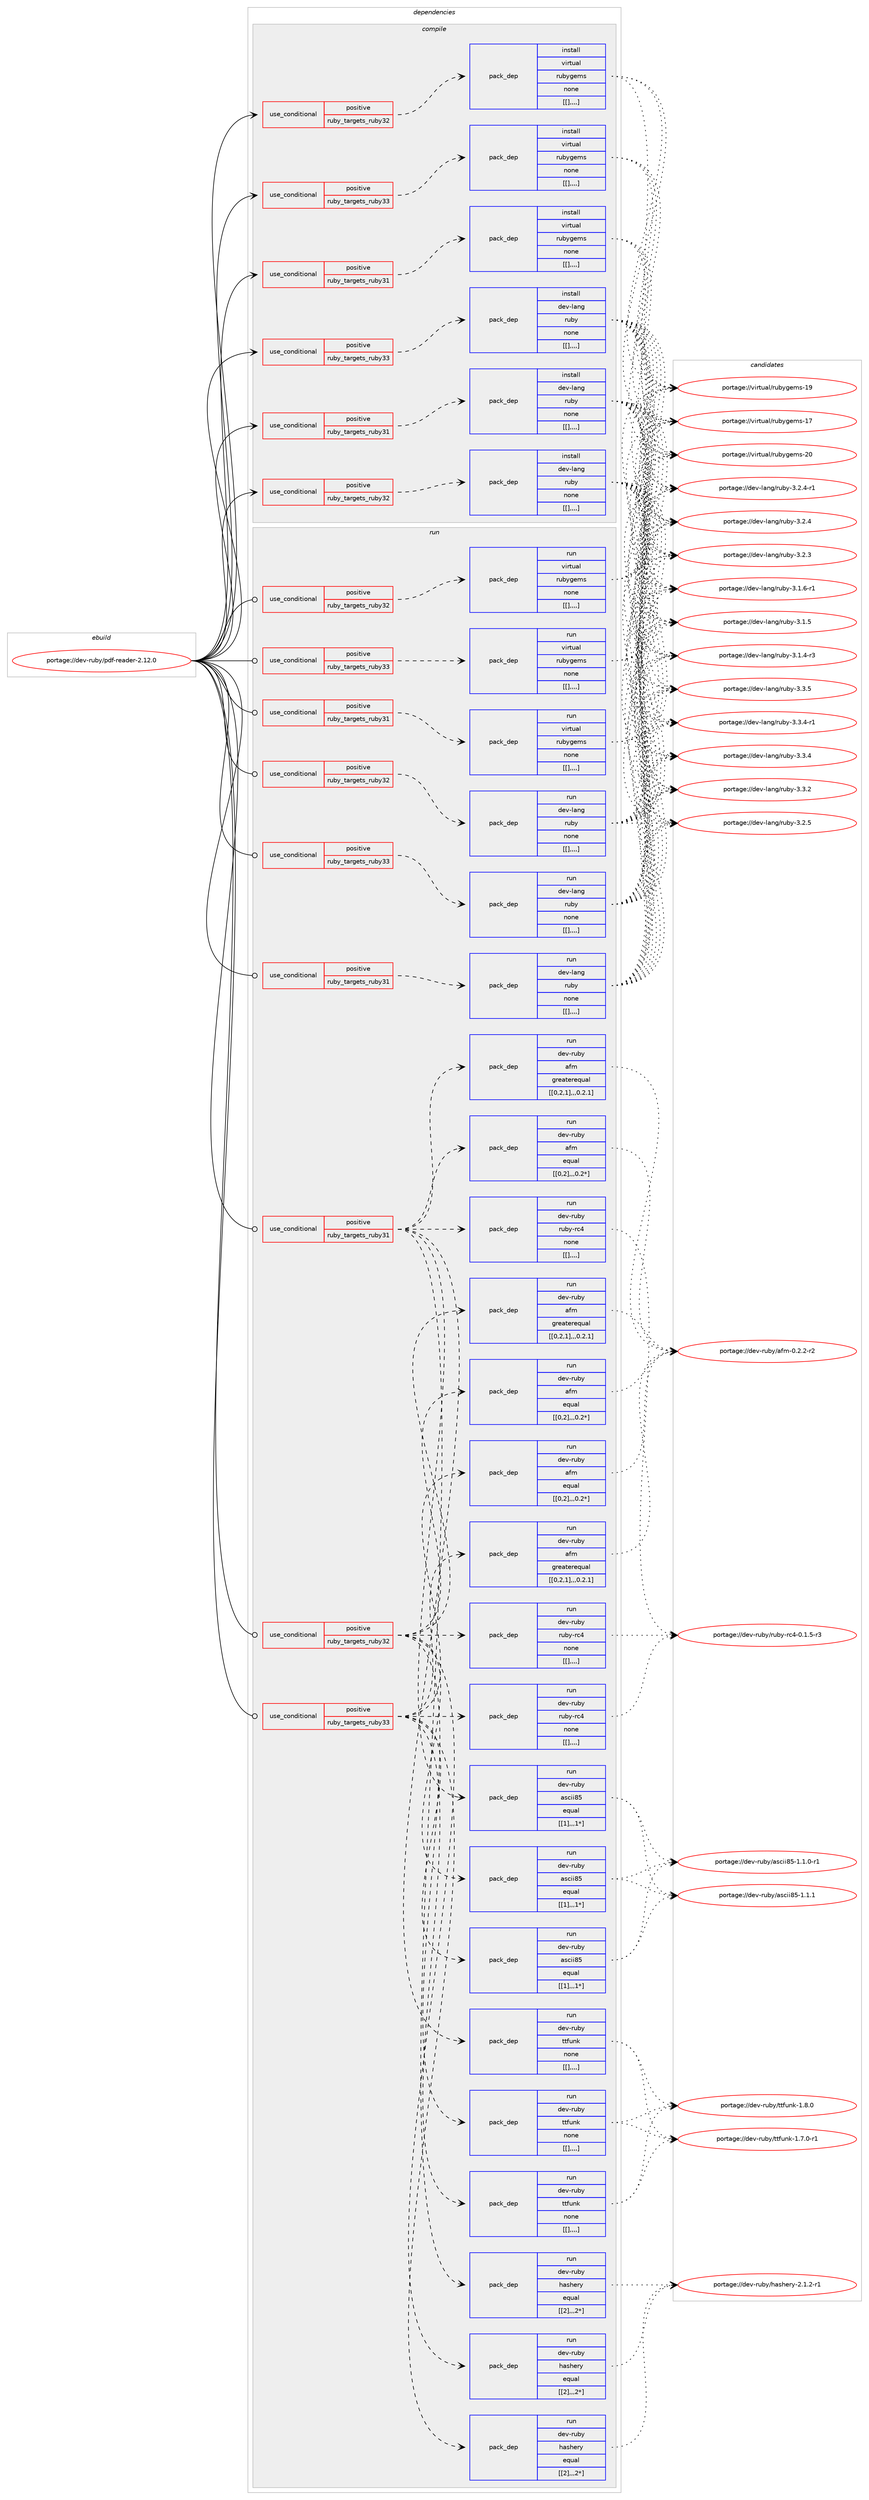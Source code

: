 digraph prolog {

# *************
# Graph options
# *************

newrank=true;
concentrate=true;
compound=true;
graph [rankdir=LR,fontname=Helvetica,fontsize=10,ranksep=1.5];#, ranksep=2.5, nodesep=0.2];
edge  [arrowhead=vee];
node  [fontname=Helvetica,fontsize=10];

# **********
# The ebuild
# **********

subgraph cluster_leftcol {
color=gray;
label=<<i>ebuild</i>>;
id [label="portage://dev-ruby/pdf-reader-2.12.0", color=red, width=4, href="../dev-ruby/pdf-reader-2.12.0.svg"];
}

# ****************
# The dependencies
# ****************

subgraph cluster_midcol {
color=gray;
label=<<i>dependencies</i>>;
subgraph cluster_compile {
fillcolor="#eeeeee";
style=filled;
label=<<i>compile</i>>;
subgraph cond53968 {
dependency197179 [label=<<TABLE BORDER="0" CELLBORDER="1" CELLSPACING="0" CELLPADDING="4"><TR><TD ROWSPAN="3" CELLPADDING="10">use_conditional</TD></TR><TR><TD>positive</TD></TR><TR><TD>ruby_targets_ruby31</TD></TR></TABLE>>, shape=none, color=red];
subgraph pack141866 {
dependency197180 [label=<<TABLE BORDER="0" CELLBORDER="1" CELLSPACING="0" CELLPADDING="4" WIDTH="220"><TR><TD ROWSPAN="6" CELLPADDING="30">pack_dep</TD></TR><TR><TD WIDTH="110">install</TD></TR><TR><TD>dev-lang</TD></TR><TR><TD>ruby</TD></TR><TR><TD>none</TD></TR><TR><TD>[[],,,,]</TD></TR></TABLE>>, shape=none, color=blue];
}
dependency197179:e -> dependency197180:w [weight=20,style="dashed",arrowhead="vee"];
}
id:e -> dependency197179:w [weight=20,style="solid",arrowhead="vee"];
subgraph cond53969 {
dependency197181 [label=<<TABLE BORDER="0" CELLBORDER="1" CELLSPACING="0" CELLPADDING="4"><TR><TD ROWSPAN="3" CELLPADDING="10">use_conditional</TD></TR><TR><TD>positive</TD></TR><TR><TD>ruby_targets_ruby31</TD></TR></TABLE>>, shape=none, color=red];
subgraph pack141867 {
dependency197182 [label=<<TABLE BORDER="0" CELLBORDER="1" CELLSPACING="0" CELLPADDING="4" WIDTH="220"><TR><TD ROWSPAN="6" CELLPADDING="30">pack_dep</TD></TR><TR><TD WIDTH="110">install</TD></TR><TR><TD>virtual</TD></TR><TR><TD>rubygems</TD></TR><TR><TD>none</TD></TR><TR><TD>[[],,,,]</TD></TR></TABLE>>, shape=none, color=blue];
}
dependency197181:e -> dependency197182:w [weight=20,style="dashed",arrowhead="vee"];
}
id:e -> dependency197181:w [weight=20,style="solid",arrowhead="vee"];
subgraph cond53970 {
dependency197183 [label=<<TABLE BORDER="0" CELLBORDER="1" CELLSPACING="0" CELLPADDING="4"><TR><TD ROWSPAN="3" CELLPADDING="10">use_conditional</TD></TR><TR><TD>positive</TD></TR><TR><TD>ruby_targets_ruby32</TD></TR></TABLE>>, shape=none, color=red];
subgraph pack141868 {
dependency197184 [label=<<TABLE BORDER="0" CELLBORDER="1" CELLSPACING="0" CELLPADDING="4" WIDTH="220"><TR><TD ROWSPAN="6" CELLPADDING="30">pack_dep</TD></TR><TR><TD WIDTH="110">install</TD></TR><TR><TD>dev-lang</TD></TR><TR><TD>ruby</TD></TR><TR><TD>none</TD></TR><TR><TD>[[],,,,]</TD></TR></TABLE>>, shape=none, color=blue];
}
dependency197183:e -> dependency197184:w [weight=20,style="dashed",arrowhead="vee"];
}
id:e -> dependency197183:w [weight=20,style="solid",arrowhead="vee"];
subgraph cond53971 {
dependency197185 [label=<<TABLE BORDER="0" CELLBORDER="1" CELLSPACING="0" CELLPADDING="4"><TR><TD ROWSPAN="3" CELLPADDING="10">use_conditional</TD></TR><TR><TD>positive</TD></TR><TR><TD>ruby_targets_ruby32</TD></TR></TABLE>>, shape=none, color=red];
subgraph pack141869 {
dependency197186 [label=<<TABLE BORDER="0" CELLBORDER="1" CELLSPACING="0" CELLPADDING="4" WIDTH="220"><TR><TD ROWSPAN="6" CELLPADDING="30">pack_dep</TD></TR><TR><TD WIDTH="110">install</TD></TR><TR><TD>virtual</TD></TR><TR><TD>rubygems</TD></TR><TR><TD>none</TD></TR><TR><TD>[[],,,,]</TD></TR></TABLE>>, shape=none, color=blue];
}
dependency197185:e -> dependency197186:w [weight=20,style="dashed",arrowhead="vee"];
}
id:e -> dependency197185:w [weight=20,style="solid",arrowhead="vee"];
subgraph cond53972 {
dependency197187 [label=<<TABLE BORDER="0" CELLBORDER="1" CELLSPACING="0" CELLPADDING="4"><TR><TD ROWSPAN="3" CELLPADDING="10">use_conditional</TD></TR><TR><TD>positive</TD></TR><TR><TD>ruby_targets_ruby33</TD></TR></TABLE>>, shape=none, color=red];
subgraph pack141870 {
dependency197188 [label=<<TABLE BORDER="0" CELLBORDER="1" CELLSPACING="0" CELLPADDING="4" WIDTH="220"><TR><TD ROWSPAN="6" CELLPADDING="30">pack_dep</TD></TR><TR><TD WIDTH="110">install</TD></TR><TR><TD>dev-lang</TD></TR><TR><TD>ruby</TD></TR><TR><TD>none</TD></TR><TR><TD>[[],,,,]</TD></TR></TABLE>>, shape=none, color=blue];
}
dependency197187:e -> dependency197188:w [weight=20,style="dashed",arrowhead="vee"];
}
id:e -> dependency197187:w [weight=20,style="solid",arrowhead="vee"];
subgraph cond53973 {
dependency197189 [label=<<TABLE BORDER="0" CELLBORDER="1" CELLSPACING="0" CELLPADDING="4"><TR><TD ROWSPAN="3" CELLPADDING="10">use_conditional</TD></TR><TR><TD>positive</TD></TR><TR><TD>ruby_targets_ruby33</TD></TR></TABLE>>, shape=none, color=red];
subgraph pack141871 {
dependency197190 [label=<<TABLE BORDER="0" CELLBORDER="1" CELLSPACING="0" CELLPADDING="4" WIDTH="220"><TR><TD ROWSPAN="6" CELLPADDING="30">pack_dep</TD></TR><TR><TD WIDTH="110">install</TD></TR><TR><TD>virtual</TD></TR><TR><TD>rubygems</TD></TR><TR><TD>none</TD></TR><TR><TD>[[],,,,]</TD></TR></TABLE>>, shape=none, color=blue];
}
dependency197189:e -> dependency197190:w [weight=20,style="dashed",arrowhead="vee"];
}
id:e -> dependency197189:w [weight=20,style="solid",arrowhead="vee"];
}
subgraph cluster_compileandrun {
fillcolor="#eeeeee";
style=filled;
label=<<i>compile and run</i>>;
}
subgraph cluster_run {
fillcolor="#eeeeee";
style=filled;
label=<<i>run</i>>;
subgraph cond53974 {
dependency197191 [label=<<TABLE BORDER="0" CELLBORDER="1" CELLSPACING="0" CELLPADDING="4"><TR><TD ROWSPAN="3" CELLPADDING="10">use_conditional</TD></TR><TR><TD>positive</TD></TR><TR><TD>ruby_targets_ruby31</TD></TR></TABLE>>, shape=none, color=red];
subgraph pack141872 {
dependency197192 [label=<<TABLE BORDER="0" CELLBORDER="1" CELLSPACING="0" CELLPADDING="4" WIDTH="220"><TR><TD ROWSPAN="6" CELLPADDING="30">pack_dep</TD></TR><TR><TD WIDTH="110">run</TD></TR><TR><TD>dev-lang</TD></TR><TR><TD>ruby</TD></TR><TR><TD>none</TD></TR><TR><TD>[[],,,,]</TD></TR></TABLE>>, shape=none, color=blue];
}
dependency197191:e -> dependency197192:w [weight=20,style="dashed",arrowhead="vee"];
}
id:e -> dependency197191:w [weight=20,style="solid",arrowhead="odot"];
subgraph cond53975 {
dependency197193 [label=<<TABLE BORDER="0" CELLBORDER="1" CELLSPACING="0" CELLPADDING="4"><TR><TD ROWSPAN="3" CELLPADDING="10">use_conditional</TD></TR><TR><TD>positive</TD></TR><TR><TD>ruby_targets_ruby31</TD></TR></TABLE>>, shape=none, color=red];
subgraph pack141873 {
dependency197194 [label=<<TABLE BORDER="0" CELLBORDER="1" CELLSPACING="0" CELLPADDING="4" WIDTH="220"><TR><TD ROWSPAN="6" CELLPADDING="30">pack_dep</TD></TR><TR><TD WIDTH="110">run</TD></TR><TR><TD>dev-ruby</TD></TR><TR><TD>afm</TD></TR><TR><TD>greaterequal</TD></TR><TR><TD>[[0,2,1],,,0.2.1]</TD></TR></TABLE>>, shape=none, color=blue];
}
dependency197193:e -> dependency197194:w [weight=20,style="dashed",arrowhead="vee"];
subgraph pack141874 {
dependency197195 [label=<<TABLE BORDER="0" CELLBORDER="1" CELLSPACING="0" CELLPADDING="4" WIDTH="220"><TR><TD ROWSPAN="6" CELLPADDING="30">pack_dep</TD></TR><TR><TD WIDTH="110">run</TD></TR><TR><TD>dev-ruby</TD></TR><TR><TD>afm</TD></TR><TR><TD>equal</TD></TR><TR><TD>[[0,2],,,0.2*]</TD></TR></TABLE>>, shape=none, color=blue];
}
dependency197193:e -> dependency197195:w [weight=20,style="dashed",arrowhead="vee"];
subgraph pack141875 {
dependency197196 [label=<<TABLE BORDER="0" CELLBORDER="1" CELLSPACING="0" CELLPADDING="4" WIDTH="220"><TR><TD ROWSPAN="6" CELLPADDING="30">pack_dep</TD></TR><TR><TD WIDTH="110">run</TD></TR><TR><TD>dev-ruby</TD></TR><TR><TD>ascii85</TD></TR><TR><TD>equal</TD></TR><TR><TD>[[1],,,1*]</TD></TR></TABLE>>, shape=none, color=blue];
}
dependency197193:e -> dependency197196:w [weight=20,style="dashed",arrowhead="vee"];
subgraph pack141876 {
dependency197197 [label=<<TABLE BORDER="0" CELLBORDER="1" CELLSPACING="0" CELLPADDING="4" WIDTH="220"><TR><TD ROWSPAN="6" CELLPADDING="30">pack_dep</TD></TR><TR><TD WIDTH="110">run</TD></TR><TR><TD>dev-ruby</TD></TR><TR><TD>hashery</TD></TR><TR><TD>equal</TD></TR><TR><TD>[[2],,,2*]</TD></TR></TABLE>>, shape=none, color=blue];
}
dependency197193:e -> dependency197197:w [weight=20,style="dashed",arrowhead="vee"];
subgraph pack141877 {
dependency197198 [label=<<TABLE BORDER="0" CELLBORDER="1" CELLSPACING="0" CELLPADDING="4" WIDTH="220"><TR><TD ROWSPAN="6" CELLPADDING="30">pack_dep</TD></TR><TR><TD WIDTH="110">run</TD></TR><TR><TD>dev-ruby</TD></TR><TR><TD>ttfunk</TD></TR><TR><TD>none</TD></TR><TR><TD>[[],,,,]</TD></TR></TABLE>>, shape=none, color=blue];
}
dependency197193:e -> dependency197198:w [weight=20,style="dashed",arrowhead="vee"];
subgraph pack141878 {
dependency197199 [label=<<TABLE BORDER="0" CELLBORDER="1" CELLSPACING="0" CELLPADDING="4" WIDTH="220"><TR><TD ROWSPAN="6" CELLPADDING="30">pack_dep</TD></TR><TR><TD WIDTH="110">run</TD></TR><TR><TD>dev-ruby</TD></TR><TR><TD>ruby-rc4</TD></TR><TR><TD>none</TD></TR><TR><TD>[[],,,,]</TD></TR></TABLE>>, shape=none, color=blue];
}
dependency197193:e -> dependency197199:w [weight=20,style="dashed",arrowhead="vee"];
}
id:e -> dependency197193:w [weight=20,style="solid",arrowhead="odot"];
subgraph cond53976 {
dependency197200 [label=<<TABLE BORDER="0" CELLBORDER="1" CELLSPACING="0" CELLPADDING="4"><TR><TD ROWSPAN="3" CELLPADDING="10">use_conditional</TD></TR><TR><TD>positive</TD></TR><TR><TD>ruby_targets_ruby31</TD></TR></TABLE>>, shape=none, color=red];
subgraph pack141879 {
dependency197201 [label=<<TABLE BORDER="0" CELLBORDER="1" CELLSPACING="0" CELLPADDING="4" WIDTH="220"><TR><TD ROWSPAN="6" CELLPADDING="30">pack_dep</TD></TR><TR><TD WIDTH="110">run</TD></TR><TR><TD>virtual</TD></TR><TR><TD>rubygems</TD></TR><TR><TD>none</TD></TR><TR><TD>[[],,,,]</TD></TR></TABLE>>, shape=none, color=blue];
}
dependency197200:e -> dependency197201:w [weight=20,style="dashed",arrowhead="vee"];
}
id:e -> dependency197200:w [weight=20,style="solid",arrowhead="odot"];
subgraph cond53977 {
dependency197202 [label=<<TABLE BORDER="0" CELLBORDER="1" CELLSPACING="0" CELLPADDING="4"><TR><TD ROWSPAN="3" CELLPADDING="10">use_conditional</TD></TR><TR><TD>positive</TD></TR><TR><TD>ruby_targets_ruby32</TD></TR></TABLE>>, shape=none, color=red];
subgraph pack141880 {
dependency197203 [label=<<TABLE BORDER="0" CELLBORDER="1" CELLSPACING="0" CELLPADDING="4" WIDTH="220"><TR><TD ROWSPAN="6" CELLPADDING="30">pack_dep</TD></TR><TR><TD WIDTH="110">run</TD></TR><TR><TD>dev-lang</TD></TR><TR><TD>ruby</TD></TR><TR><TD>none</TD></TR><TR><TD>[[],,,,]</TD></TR></TABLE>>, shape=none, color=blue];
}
dependency197202:e -> dependency197203:w [weight=20,style="dashed",arrowhead="vee"];
}
id:e -> dependency197202:w [weight=20,style="solid",arrowhead="odot"];
subgraph cond53978 {
dependency197204 [label=<<TABLE BORDER="0" CELLBORDER="1" CELLSPACING="0" CELLPADDING="4"><TR><TD ROWSPAN="3" CELLPADDING="10">use_conditional</TD></TR><TR><TD>positive</TD></TR><TR><TD>ruby_targets_ruby32</TD></TR></TABLE>>, shape=none, color=red];
subgraph pack141881 {
dependency197205 [label=<<TABLE BORDER="0" CELLBORDER="1" CELLSPACING="0" CELLPADDING="4" WIDTH="220"><TR><TD ROWSPAN="6" CELLPADDING="30">pack_dep</TD></TR><TR><TD WIDTH="110">run</TD></TR><TR><TD>dev-ruby</TD></TR><TR><TD>afm</TD></TR><TR><TD>greaterequal</TD></TR><TR><TD>[[0,2,1],,,0.2.1]</TD></TR></TABLE>>, shape=none, color=blue];
}
dependency197204:e -> dependency197205:w [weight=20,style="dashed",arrowhead="vee"];
subgraph pack141882 {
dependency197206 [label=<<TABLE BORDER="0" CELLBORDER="1" CELLSPACING="0" CELLPADDING="4" WIDTH="220"><TR><TD ROWSPAN="6" CELLPADDING="30">pack_dep</TD></TR><TR><TD WIDTH="110">run</TD></TR><TR><TD>dev-ruby</TD></TR><TR><TD>afm</TD></TR><TR><TD>equal</TD></TR><TR><TD>[[0,2],,,0.2*]</TD></TR></TABLE>>, shape=none, color=blue];
}
dependency197204:e -> dependency197206:w [weight=20,style="dashed",arrowhead="vee"];
subgraph pack141883 {
dependency197207 [label=<<TABLE BORDER="0" CELLBORDER="1" CELLSPACING="0" CELLPADDING="4" WIDTH="220"><TR><TD ROWSPAN="6" CELLPADDING="30">pack_dep</TD></TR><TR><TD WIDTH="110">run</TD></TR><TR><TD>dev-ruby</TD></TR><TR><TD>ascii85</TD></TR><TR><TD>equal</TD></TR><TR><TD>[[1],,,1*]</TD></TR></TABLE>>, shape=none, color=blue];
}
dependency197204:e -> dependency197207:w [weight=20,style="dashed",arrowhead="vee"];
subgraph pack141884 {
dependency197208 [label=<<TABLE BORDER="0" CELLBORDER="1" CELLSPACING="0" CELLPADDING="4" WIDTH="220"><TR><TD ROWSPAN="6" CELLPADDING="30">pack_dep</TD></TR><TR><TD WIDTH="110">run</TD></TR><TR><TD>dev-ruby</TD></TR><TR><TD>hashery</TD></TR><TR><TD>equal</TD></TR><TR><TD>[[2],,,2*]</TD></TR></TABLE>>, shape=none, color=blue];
}
dependency197204:e -> dependency197208:w [weight=20,style="dashed",arrowhead="vee"];
subgraph pack141885 {
dependency197209 [label=<<TABLE BORDER="0" CELLBORDER="1" CELLSPACING="0" CELLPADDING="4" WIDTH="220"><TR><TD ROWSPAN="6" CELLPADDING="30">pack_dep</TD></TR><TR><TD WIDTH="110">run</TD></TR><TR><TD>dev-ruby</TD></TR><TR><TD>ttfunk</TD></TR><TR><TD>none</TD></TR><TR><TD>[[],,,,]</TD></TR></TABLE>>, shape=none, color=blue];
}
dependency197204:e -> dependency197209:w [weight=20,style="dashed",arrowhead="vee"];
subgraph pack141886 {
dependency197210 [label=<<TABLE BORDER="0" CELLBORDER="1" CELLSPACING="0" CELLPADDING="4" WIDTH="220"><TR><TD ROWSPAN="6" CELLPADDING="30">pack_dep</TD></TR><TR><TD WIDTH="110">run</TD></TR><TR><TD>dev-ruby</TD></TR><TR><TD>ruby-rc4</TD></TR><TR><TD>none</TD></TR><TR><TD>[[],,,,]</TD></TR></TABLE>>, shape=none, color=blue];
}
dependency197204:e -> dependency197210:w [weight=20,style="dashed",arrowhead="vee"];
}
id:e -> dependency197204:w [weight=20,style="solid",arrowhead="odot"];
subgraph cond53979 {
dependency197211 [label=<<TABLE BORDER="0" CELLBORDER="1" CELLSPACING="0" CELLPADDING="4"><TR><TD ROWSPAN="3" CELLPADDING="10">use_conditional</TD></TR><TR><TD>positive</TD></TR><TR><TD>ruby_targets_ruby32</TD></TR></TABLE>>, shape=none, color=red];
subgraph pack141887 {
dependency197212 [label=<<TABLE BORDER="0" CELLBORDER="1" CELLSPACING="0" CELLPADDING="4" WIDTH="220"><TR><TD ROWSPAN="6" CELLPADDING="30">pack_dep</TD></TR><TR><TD WIDTH="110">run</TD></TR><TR><TD>virtual</TD></TR><TR><TD>rubygems</TD></TR><TR><TD>none</TD></TR><TR><TD>[[],,,,]</TD></TR></TABLE>>, shape=none, color=blue];
}
dependency197211:e -> dependency197212:w [weight=20,style="dashed",arrowhead="vee"];
}
id:e -> dependency197211:w [weight=20,style="solid",arrowhead="odot"];
subgraph cond53980 {
dependency197213 [label=<<TABLE BORDER="0" CELLBORDER="1" CELLSPACING="0" CELLPADDING="4"><TR><TD ROWSPAN="3" CELLPADDING="10">use_conditional</TD></TR><TR><TD>positive</TD></TR><TR><TD>ruby_targets_ruby33</TD></TR></TABLE>>, shape=none, color=red];
subgraph pack141888 {
dependency197214 [label=<<TABLE BORDER="0" CELLBORDER="1" CELLSPACING="0" CELLPADDING="4" WIDTH="220"><TR><TD ROWSPAN="6" CELLPADDING="30">pack_dep</TD></TR><TR><TD WIDTH="110">run</TD></TR><TR><TD>dev-lang</TD></TR><TR><TD>ruby</TD></TR><TR><TD>none</TD></TR><TR><TD>[[],,,,]</TD></TR></TABLE>>, shape=none, color=blue];
}
dependency197213:e -> dependency197214:w [weight=20,style="dashed",arrowhead="vee"];
}
id:e -> dependency197213:w [weight=20,style="solid",arrowhead="odot"];
subgraph cond53981 {
dependency197215 [label=<<TABLE BORDER="0" CELLBORDER="1" CELLSPACING="0" CELLPADDING="4"><TR><TD ROWSPAN="3" CELLPADDING="10">use_conditional</TD></TR><TR><TD>positive</TD></TR><TR><TD>ruby_targets_ruby33</TD></TR></TABLE>>, shape=none, color=red];
subgraph pack141889 {
dependency197216 [label=<<TABLE BORDER="0" CELLBORDER="1" CELLSPACING="0" CELLPADDING="4" WIDTH="220"><TR><TD ROWSPAN="6" CELLPADDING="30">pack_dep</TD></TR><TR><TD WIDTH="110">run</TD></TR><TR><TD>dev-ruby</TD></TR><TR><TD>afm</TD></TR><TR><TD>greaterequal</TD></TR><TR><TD>[[0,2,1],,,0.2.1]</TD></TR></TABLE>>, shape=none, color=blue];
}
dependency197215:e -> dependency197216:w [weight=20,style="dashed",arrowhead="vee"];
subgraph pack141890 {
dependency197217 [label=<<TABLE BORDER="0" CELLBORDER="1" CELLSPACING="0" CELLPADDING="4" WIDTH="220"><TR><TD ROWSPAN="6" CELLPADDING="30">pack_dep</TD></TR><TR><TD WIDTH="110">run</TD></TR><TR><TD>dev-ruby</TD></TR><TR><TD>afm</TD></TR><TR><TD>equal</TD></TR><TR><TD>[[0,2],,,0.2*]</TD></TR></TABLE>>, shape=none, color=blue];
}
dependency197215:e -> dependency197217:w [weight=20,style="dashed",arrowhead="vee"];
subgraph pack141891 {
dependency197218 [label=<<TABLE BORDER="0" CELLBORDER="1" CELLSPACING="0" CELLPADDING="4" WIDTH="220"><TR><TD ROWSPAN="6" CELLPADDING="30">pack_dep</TD></TR><TR><TD WIDTH="110">run</TD></TR><TR><TD>dev-ruby</TD></TR><TR><TD>ascii85</TD></TR><TR><TD>equal</TD></TR><TR><TD>[[1],,,1*]</TD></TR></TABLE>>, shape=none, color=blue];
}
dependency197215:e -> dependency197218:w [weight=20,style="dashed",arrowhead="vee"];
subgraph pack141892 {
dependency197219 [label=<<TABLE BORDER="0" CELLBORDER="1" CELLSPACING="0" CELLPADDING="4" WIDTH="220"><TR><TD ROWSPAN="6" CELLPADDING="30">pack_dep</TD></TR><TR><TD WIDTH="110">run</TD></TR><TR><TD>dev-ruby</TD></TR><TR><TD>hashery</TD></TR><TR><TD>equal</TD></TR><TR><TD>[[2],,,2*]</TD></TR></TABLE>>, shape=none, color=blue];
}
dependency197215:e -> dependency197219:w [weight=20,style="dashed",arrowhead="vee"];
subgraph pack141893 {
dependency197220 [label=<<TABLE BORDER="0" CELLBORDER="1" CELLSPACING="0" CELLPADDING="4" WIDTH="220"><TR><TD ROWSPAN="6" CELLPADDING="30">pack_dep</TD></TR><TR><TD WIDTH="110">run</TD></TR><TR><TD>dev-ruby</TD></TR><TR><TD>ttfunk</TD></TR><TR><TD>none</TD></TR><TR><TD>[[],,,,]</TD></TR></TABLE>>, shape=none, color=blue];
}
dependency197215:e -> dependency197220:w [weight=20,style="dashed",arrowhead="vee"];
subgraph pack141894 {
dependency197221 [label=<<TABLE BORDER="0" CELLBORDER="1" CELLSPACING="0" CELLPADDING="4" WIDTH="220"><TR><TD ROWSPAN="6" CELLPADDING="30">pack_dep</TD></TR><TR><TD WIDTH="110">run</TD></TR><TR><TD>dev-ruby</TD></TR><TR><TD>ruby-rc4</TD></TR><TR><TD>none</TD></TR><TR><TD>[[],,,,]</TD></TR></TABLE>>, shape=none, color=blue];
}
dependency197215:e -> dependency197221:w [weight=20,style="dashed",arrowhead="vee"];
}
id:e -> dependency197215:w [weight=20,style="solid",arrowhead="odot"];
subgraph cond53982 {
dependency197222 [label=<<TABLE BORDER="0" CELLBORDER="1" CELLSPACING="0" CELLPADDING="4"><TR><TD ROWSPAN="3" CELLPADDING="10">use_conditional</TD></TR><TR><TD>positive</TD></TR><TR><TD>ruby_targets_ruby33</TD></TR></TABLE>>, shape=none, color=red];
subgraph pack141895 {
dependency197223 [label=<<TABLE BORDER="0" CELLBORDER="1" CELLSPACING="0" CELLPADDING="4" WIDTH="220"><TR><TD ROWSPAN="6" CELLPADDING="30">pack_dep</TD></TR><TR><TD WIDTH="110">run</TD></TR><TR><TD>virtual</TD></TR><TR><TD>rubygems</TD></TR><TR><TD>none</TD></TR><TR><TD>[[],,,,]</TD></TR></TABLE>>, shape=none, color=blue];
}
dependency197222:e -> dependency197223:w [weight=20,style="dashed",arrowhead="vee"];
}
id:e -> dependency197222:w [weight=20,style="solid",arrowhead="odot"];
}
}

# **************
# The candidates
# **************

subgraph cluster_choices {
rank=same;
color=gray;
label=<<i>candidates</i>>;

subgraph choice141866 {
color=black;
nodesep=1;
choice10010111845108971101034711411798121455146514653 [label="portage://dev-lang/ruby-3.3.5", color=red, width=4,href="../dev-lang/ruby-3.3.5.svg"];
choice100101118451089711010347114117981214551465146524511449 [label="portage://dev-lang/ruby-3.3.4-r1", color=red, width=4,href="../dev-lang/ruby-3.3.4-r1.svg"];
choice10010111845108971101034711411798121455146514652 [label="portage://dev-lang/ruby-3.3.4", color=red, width=4,href="../dev-lang/ruby-3.3.4.svg"];
choice10010111845108971101034711411798121455146514650 [label="portage://dev-lang/ruby-3.3.2", color=red, width=4,href="../dev-lang/ruby-3.3.2.svg"];
choice10010111845108971101034711411798121455146504653 [label="portage://dev-lang/ruby-3.2.5", color=red, width=4,href="../dev-lang/ruby-3.2.5.svg"];
choice100101118451089711010347114117981214551465046524511449 [label="portage://dev-lang/ruby-3.2.4-r1", color=red, width=4,href="../dev-lang/ruby-3.2.4-r1.svg"];
choice10010111845108971101034711411798121455146504652 [label="portage://dev-lang/ruby-3.2.4", color=red, width=4,href="../dev-lang/ruby-3.2.4.svg"];
choice10010111845108971101034711411798121455146504651 [label="portage://dev-lang/ruby-3.2.3", color=red, width=4,href="../dev-lang/ruby-3.2.3.svg"];
choice100101118451089711010347114117981214551464946544511449 [label="portage://dev-lang/ruby-3.1.6-r1", color=red, width=4,href="../dev-lang/ruby-3.1.6-r1.svg"];
choice10010111845108971101034711411798121455146494653 [label="portage://dev-lang/ruby-3.1.5", color=red, width=4,href="../dev-lang/ruby-3.1.5.svg"];
choice100101118451089711010347114117981214551464946524511451 [label="portage://dev-lang/ruby-3.1.4-r3", color=red, width=4,href="../dev-lang/ruby-3.1.4-r3.svg"];
dependency197180:e -> choice10010111845108971101034711411798121455146514653:w [style=dotted,weight="100"];
dependency197180:e -> choice100101118451089711010347114117981214551465146524511449:w [style=dotted,weight="100"];
dependency197180:e -> choice10010111845108971101034711411798121455146514652:w [style=dotted,weight="100"];
dependency197180:e -> choice10010111845108971101034711411798121455146514650:w [style=dotted,weight="100"];
dependency197180:e -> choice10010111845108971101034711411798121455146504653:w [style=dotted,weight="100"];
dependency197180:e -> choice100101118451089711010347114117981214551465046524511449:w [style=dotted,weight="100"];
dependency197180:e -> choice10010111845108971101034711411798121455146504652:w [style=dotted,weight="100"];
dependency197180:e -> choice10010111845108971101034711411798121455146504651:w [style=dotted,weight="100"];
dependency197180:e -> choice100101118451089711010347114117981214551464946544511449:w [style=dotted,weight="100"];
dependency197180:e -> choice10010111845108971101034711411798121455146494653:w [style=dotted,weight="100"];
dependency197180:e -> choice100101118451089711010347114117981214551464946524511451:w [style=dotted,weight="100"];
}
subgraph choice141867 {
color=black;
nodesep=1;
choice118105114116117971084711411798121103101109115455048 [label="portage://virtual/rubygems-20", color=red, width=4,href="../virtual/rubygems-20.svg"];
choice118105114116117971084711411798121103101109115454957 [label="portage://virtual/rubygems-19", color=red, width=4,href="../virtual/rubygems-19.svg"];
choice118105114116117971084711411798121103101109115454955 [label="portage://virtual/rubygems-17", color=red, width=4,href="../virtual/rubygems-17.svg"];
dependency197182:e -> choice118105114116117971084711411798121103101109115455048:w [style=dotted,weight="100"];
dependency197182:e -> choice118105114116117971084711411798121103101109115454957:w [style=dotted,weight="100"];
dependency197182:e -> choice118105114116117971084711411798121103101109115454955:w [style=dotted,weight="100"];
}
subgraph choice141868 {
color=black;
nodesep=1;
choice10010111845108971101034711411798121455146514653 [label="portage://dev-lang/ruby-3.3.5", color=red, width=4,href="../dev-lang/ruby-3.3.5.svg"];
choice100101118451089711010347114117981214551465146524511449 [label="portage://dev-lang/ruby-3.3.4-r1", color=red, width=4,href="../dev-lang/ruby-3.3.4-r1.svg"];
choice10010111845108971101034711411798121455146514652 [label="portage://dev-lang/ruby-3.3.4", color=red, width=4,href="../dev-lang/ruby-3.3.4.svg"];
choice10010111845108971101034711411798121455146514650 [label="portage://dev-lang/ruby-3.3.2", color=red, width=4,href="../dev-lang/ruby-3.3.2.svg"];
choice10010111845108971101034711411798121455146504653 [label="portage://dev-lang/ruby-3.2.5", color=red, width=4,href="../dev-lang/ruby-3.2.5.svg"];
choice100101118451089711010347114117981214551465046524511449 [label="portage://dev-lang/ruby-3.2.4-r1", color=red, width=4,href="../dev-lang/ruby-3.2.4-r1.svg"];
choice10010111845108971101034711411798121455146504652 [label="portage://dev-lang/ruby-3.2.4", color=red, width=4,href="../dev-lang/ruby-3.2.4.svg"];
choice10010111845108971101034711411798121455146504651 [label="portage://dev-lang/ruby-3.2.3", color=red, width=4,href="../dev-lang/ruby-3.2.3.svg"];
choice100101118451089711010347114117981214551464946544511449 [label="portage://dev-lang/ruby-3.1.6-r1", color=red, width=4,href="../dev-lang/ruby-3.1.6-r1.svg"];
choice10010111845108971101034711411798121455146494653 [label="portage://dev-lang/ruby-3.1.5", color=red, width=4,href="../dev-lang/ruby-3.1.5.svg"];
choice100101118451089711010347114117981214551464946524511451 [label="portage://dev-lang/ruby-3.1.4-r3", color=red, width=4,href="../dev-lang/ruby-3.1.4-r3.svg"];
dependency197184:e -> choice10010111845108971101034711411798121455146514653:w [style=dotted,weight="100"];
dependency197184:e -> choice100101118451089711010347114117981214551465146524511449:w [style=dotted,weight="100"];
dependency197184:e -> choice10010111845108971101034711411798121455146514652:w [style=dotted,weight="100"];
dependency197184:e -> choice10010111845108971101034711411798121455146514650:w [style=dotted,weight="100"];
dependency197184:e -> choice10010111845108971101034711411798121455146504653:w [style=dotted,weight="100"];
dependency197184:e -> choice100101118451089711010347114117981214551465046524511449:w [style=dotted,weight="100"];
dependency197184:e -> choice10010111845108971101034711411798121455146504652:w [style=dotted,weight="100"];
dependency197184:e -> choice10010111845108971101034711411798121455146504651:w [style=dotted,weight="100"];
dependency197184:e -> choice100101118451089711010347114117981214551464946544511449:w [style=dotted,weight="100"];
dependency197184:e -> choice10010111845108971101034711411798121455146494653:w [style=dotted,weight="100"];
dependency197184:e -> choice100101118451089711010347114117981214551464946524511451:w [style=dotted,weight="100"];
}
subgraph choice141869 {
color=black;
nodesep=1;
choice118105114116117971084711411798121103101109115455048 [label="portage://virtual/rubygems-20", color=red, width=4,href="../virtual/rubygems-20.svg"];
choice118105114116117971084711411798121103101109115454957 [label="portage://virtual/rubygems-19", color=red, width=4,href="../virtual/rubygems-19.svg"];
choice118105114116117971084711411798121103101109115454955 [label="portage://virtual/rubygems-17", color=red, width=4,href="../virtual/rubygems-17.svg"];
dependency197186:e -> choice118105114116117971084711411798121103101109115455048:w [style=dotted,weight="100"];
dependency197186:e -> choice118105114116117971084711411798121103101109115454957:w [style=dotted,weight="100"];
dependency197186:e -> choice118105114116117971084711411798121103101109115454955:w [style=dotted,weight="100"];
}
subgraph choice141870 {
color=black;
nodesep=1;
choice10010111845108971101034711411798121455146514653 [label="portage://dev-lang/ruby-3.3.5", color=red, width=4,href="../dev-lang/ruby-3.3.5.svg"];
choice100101118451089711010347114117981214551465146524511449 [label="portage://dev-lang/ruby-3.3.4-r1", color=red, width=4,href="../dev-lang/ruby-3.3.4-r1.svg"];
choice10010111845108971101034711411798121455146514652 [label="portage://dev-lang/ruby-3.3.4", color=red, width=4,href="../dev-lang/ruby-3.3.4.svg"];
choice10010111845108971101034711411798121455146514650 [label="portage://dev-lang/ruby-3.3.2", color=red, width=4,href="../dev-lang/ruby-3.3.2.svg"];
choice10010111845108971101034711411798121455146504653 [label="portage://dev-lang/ruby-3.2.5", color=red, width=4,href="../dev-lang/ruby-3.2.5.svg"];
choice100101118451089711010347114117981214551465046524511449 [label="portage://dev-lang/ruby-3.2.4-r1", color=red, width=4,href="../dev-lang/ruby-3.2.4-r1.svg"];
choice10010111845108971101034711411798121455146504652 [label="portage://dev-lang/ruby-3.2.4", color=red, width=4,href="../dev-lang/ruby-3.2.4.svg"];
choice10010111845108971101034711411798121455146504651 [label="portage://dev-lang/ruby-3.2.3", color=red, width=4,href="../dev-lang/ruby-3.2.3.svg"];
choice100101118451089711010347114117981214551464946544511449 [label="portage://dev-lang/ruby-3.1.6-r1", color=red, width=4,href="../dev-lang/ruby-3.1.6-r1.svg"];
choice10010111845108971101034711411798121455146494653 [label="portage://dev-lang/ruby-3.1.5", color=red, width=4,href="../dev-lang/ruby-3.1.5.svg"];
choice100101118451089711010347114117981214551464946524511451 [label="portage://dev-lang/ruby-3.1.4-r3", color=red, width=4,href="../dev-lang/ruby-3.1.4-r3.svg"];
dependency197188:e -> choice10010111845108971101034711411798121455146514653:w [style=dotted,weight="100"];
dependency197188:e -> choice100101118451089711010347114117981214551465146524511449:w [style=dotted,weight="100"];
dependency197188:e -> choice10010111845108971101034711411798121455146514652:w [style=dotted,weight="100"];
dependency197188:e -> choice10010111845108971101034711411798121455146514650:w [style=dotted,weight="100"];
dependency197188:e -> choice10010111845108971101034711411798121455146504653:w [style=dotted,weight="100"];
dependency197188:e -> choice100101118451089711010347114117981214551465046524511449:w [style=dotted,weight="100"];
dependency197188:e -> choice10010111845108971101034711411798121455146504652:w [style=dotted,weight="100"];
dependency197188:e -> choice10010111845108971101034711411798121455146504651:w [style=dotted,weight="100"];
dependency197188:e -> choice100101118451089711010347114117981214551464946544511449:w [style=dotted,weight="100"];
dependency197188:e -> choice10010111845108971101034711411798121455146494653:w [style=dotted,weight="100"];
dependency197188:e -> choice100101118451089711010347114117981214551464946524511451:w [style=dotted,weight="100"];
}
subgraph choice141871 {
color=black;
nodesep=1;
choice118105114116117971084711411798121103101109115455048 [label="portage://virtual/rubygems-20", color=red, width=4,href="../virtual/rubygems-20.svg"];
choice118105114116117971084711411798121103101109115454957 [label="portage://virtual/rubygems-19", color=red, width=4,href="../virtual/rubygems-19.svg"];
choice118105114116117971084711411798121103101109115454955 [label="portage://virtual/rubygems-17", color=red, width=4,href="../virtual/rubygems-17.svg"];
dependency197190:e -> choice118105114116117971084711411798121103101109115455048:w [style=dotted,weight="100"];
dependency197190:e -> choice118105114116117971084711411798121103101109115454957:w [style=dotted,weight="100"];
dependency197190:e -> choice118105114116117971084711411798121103101109115454955:w [style=dotted,weight="100"];
}
subgraph choice141872 {
color=black;
nodesep=1;
choice10010111845108971101034711411798121455146514653 [label="portage://dev-lang/ruby-3.3.5", color=red, width=4,href="../dev-lang/ruby-3.3.5.svg"];
choice100101118451089711010347114117981214551465146524511449 [label="portage://dev-lang/ruby-3.3.4-r1", color=red, width=4,href="../dev-lang/ruby-3.3.4-r1.svg"];
choice10010111845108971101034711411798121455146514652 [label="portage://dev-lang/ruby-3.3.4", color=red, width=4,href="../dev-lang/ruby-3.3.4.svg"];
choice10010111845108971101034711411798121455146514650 [label="portage://dev-lang/ruby-3.3.2", color=red, width=4,href="../dev-lang/ruby-3.3.2.svg"];
choice10010111845108971101034711411798121455146504653 [label="portage://dev-lang/ruby-3.2.5", color=red, width=4,href="../dev-lang/ruby-3.2.5.svg"];
choice100101118451089711010347114117981214551465046524511449 [label="portage://dev-lang/ruby-3.2.4-r1", color=red, width=4,href="../dev-lang/ruby-3.2.4-r1.svg"];
choice10010111845108971101034711411798121455146504652 [label="portage://dev-lang/ruby-3.2.4", color=red, width=4,href="../dev-lang/ruby-3.2.4.svg"];
choice10010111845108971101034711411798121455146504651 [label="portage://dev-lang/ruby-3.2.3", color=red, width=4,href="../dev-lang/ruby-3.2.3.svg"];
choice100101118451089711010347114117981214551464946544511449 [label="portage://dev-lang/ruby-3.1.6-r1", color=red, width=4,href="../dev-lang/ruby-3.1.6-r1.svg"];
choice10010111845108971101034711411798121455146494653 [label="portage://dev-lang/ruby-3.1.5", color=red, width=4,href="../dev-lang/ruby-3.1.5.svg"];
choice100101118451089711010347114117981214551464946524511451 [label="portage://dev-lang/ruby-3.1.4-r3", color=red, width=4,href="../dev-lang/ruby-3.1.4-r3.svg"];
dependency197192:e -> choice10010111845108971101034711411798121455146514653:w [style=dotted,weight="100"];
dependency197192:e -> choice100101118451089711010347114117981214551465146524511449:w [style=dotted,weight="100"];
dependency197192:e -> choice10010111845108971101034711411798121455146514652:w [style=dotted,weight="100"];
dependency197192:e -> choice10010111845108971101034711411798121455146514650:w [style=dotted,weight="100"];
dependency197192:e -> choice10010111845108971101034711411798121455146504653:w [style=dotted,weight="100"];
dependency197192:e -> choice100101118451089711010347114117981214551465046524511449:w [style=dotted,weight="100"];
dependency197192:e -> choice10010111845108971101034711411798121455146504652:w [style=dotted,weight="100"];
dependency197192:e -> choice10010111845108971101034711411798121455146504651:w [style=dotted,weight="100"];
dependency197192:e -> choice100101118451089711010347114117981214551464946544511449:w [style=dotted,weight="100"];
dependency197192:e -> choice10010111845108971101034711411798121455146494653:w [style=dotted,weight="100"];
dependency197192:e -> choice100101118451089711010347114117981214551464946524511451:w [style=dotted,weight="100"];
}
subgraph choice141873 {
color=black;
nodesep=1;
choice100101118451141179812147971021094548465046504511450 [label="portage://dev-ruby/afm-0.2.2-r2", color=red, width=4,href="../dev-ruby/afm-0.2.2-r2.svg"];
dependency197194:e -> choice100101118451141179812147971021094548465046504511450:w [style=dotted,weight="100"];
}
subgraph choice141874 {
color=black;
nodesep=1;
choice100101118451141179812147971021094548465046504511450 [label="portage://dev-ruby/afm-0.2.2-r2", color=red, width=4,href="../dev-ruby/afm-0.2.2-r2.svg"];
dependency197195:e -> choice100101118451141179812147971021094548465046504511450:w [style=dotted,weight="100"];
}
subgraph choice141875 {
color=black;
nodesep=1;
choice10010111845114117981214797115991051055653454946494649 [label="portage://dev-ruby/ascii85-1.1.1", color=red, width=4,href="../dev-ruby/ascii85-1.1.1.svg"];
choice100101118451141179812147971159910510556534549464946484511449 [label="portage://dev-ruby/ascii85-1.1.0-r1", color=red, width=4,href="../dev-ruby/ascii85-1.1.0-r1.svg"];
dependency197196:e -> choice10010111845114117981214797115991051055653454946494649:w [style=dotted,weight="100"];
dependency197196:e -> choice100101118451141179812147971159910510556534549464946484511449:w [style=dotted,weight="100"];
}
subgraph choice141876 {
color=black;
nodesep=1;
choice100101118451141179812147104971151041011141214550464946504511449 [label="portage://dev-ruby/hashery-2.1.2-r1", color=red, width=4,href="../dev-ruby/hashery-2.1.2-r1.svg"];
dependency197197:e -> choice100101118451141179812147104971151041011141214550464946504511449:w [style=dotted,weight="100"];
}
subgraph choice141877 {
color=black;
nodesep=1;
choice100101118451141179812147116116102117110107454946564648 [label="portage://dev-ruby/ttfunk-1.8.0", color=red, width=4,href="../dev-ruby/ttfunk-1.8.0.svg"];
choice1001011184511411798121471161161021171101074549465546484511449 [label="portage://dev-ruby/ttfunk-1.7.0-r1", color=red, width=4,href="../dev-ruby/ttfunk-1.7.0-r1.svg"];
dependency197198:e -> choice100101118451141179812147116116102117110107454946564648:w [style=dotted,weight="100"];
dependency197198:e -> choice1001011184511411798121471161161021171101074549465546484511449:w [style=dotted,weight="100"];
}
subgraph choice141878 {
color=black;
nodesep=1;
choice100101118451141179812147114117981214511499524548464946534511451 [label="portage://dev-ruby/ruby-rc4-0.1.5-r3", color=red, width=4,href="../dev-ruby/ruby-rc4-0.1.5-r3.svg"];
dependency197199:e -> choice100101118451141179812147114117981214511499524548464946534511451:w [style=dotted,weight="100"];
}
subgraph choice141879 {
color=black;
nodesep=1;
choice118105114116117971084711411798121103101109115455048 [label="portage://virtual/rubygems-20", color=red, width=4,href="../virtual/rubygems-20.svg"];
choice118105114116117971084711411798121103101109115454957 [label="portage://virtual/rubygems-19", color=red, width=4,href="../virtual/rubygems-19.svg"];
choice118105114116117971084711411798121103101109115454955 [label="portage://virtual/rubygems-17", color=red, width=4,href="../virtual/rubygems-17.svg"];
dependency197201:e -> choice118105114116117971084711411798121103101109115455048:w [style=dotted,weight="100"];
dependency197201:e -> choice118105114116117971084711411798121103101109115454957:w [style=dotted,weight="100"];
dependency197201:e -> choice118105114116117971084711411798121103101109115454955:w [style=dotted,weight="100"];
}
subgraph choice141880 {
color=black;
nodesep=1;
choice10010111845108971101034711411798121455146514653 [label="portage://dev-lang/ruby-3.3.5", color=red, width=4,href="../dev-lang/ruby-3.3.5.svg"];
choice100101118451089711010347114117981214551465146524511449 [label="portage://dev-lang/ruby-3.3.4-r1", color=red, width=4,href="../dev-lang/ruby-3.3.4-r1.svg"];
choice10010111845108971101034711411798121455146514652 [label="portage://dev-lang/ruby-3.3.4", color=red, width=4,href="../dev-lang/ruby-3.3.4.svg"];
choice10010111845108971101034711411798121455146514650 [label="portage://dev-lang/ruby-3.3.2", color=red, width=4,href="../dev-lang/ruby-3.3.2.svg"];
choice10010111845108971101034711411798121455146504653 [label="portage://dev-lang/ruby-3.2.5", color=red, width=4,href="../dev-lang/ruby-3.2.5.svg"];
choice100101118451089711010347114117981214551465046524511449 [label="portage://dev-lang/ruby-3.2.4-r1", color=red, width=4,href="../dev-lang/ruby-3.2.4-r1.svg"];
choice10010111845108971101034711411798121455146504652 [label="portage://dev-lang/ruby-3.2.4", color=red, width=4,href="../dev-lang/ruby-3.2.4.svg"];
choice10010111845108971101034711411798121455146504651 [label="portage://dev-lang/ruby-3.2.3", color=red, width=4,href="../dev-lang/ruby-3.2.3.svg"];
choice100101118451089711010347114117981214551464946544511449 [label="portage://dev-lang/ruby-3.1.6-r1", color=red, width=4,href="../dev-lang/ruby-3.1.6-r1.svg"];
choice10010111845108971101034711411798121455146494653 [label="portage://dev-lang/ruby-3.1.5", color=red, width=4,href="../dev-lang/ruby-3.1.5.svg"];
choice100101118451089711010347114117981214551464946524511451 [label="portage://dev-lang/ruby-3.1.4-r3", color=red, width=4,href="../dev-lang/ruby-3.1.4-r3.svg"];
dependency197203:e -> choice10010111845108971101034711411798121455146514653:w [style=dotted,weight="100"];
dependency197203:e -> choice100101118451089711010347114117981214551465146524511449:w [style=dotted,weight="100"];
dependency197203:e -> choice10010111845108971101034711411798121455146514652:w [style=dotted,weight="100"];
dependency197203:e -> choice10010111845108971101034711411798121455146514650:w [style=dotted,weight="100"];
dependency197203:e -> choice10010111845108971101034711411798121455146504653:w [style=dotted,weight="100"];
dependency197203:e -> choice100101118451089711010347114117981214551465046524511449:w [style=dotted,weight="100"];
dependency197203:e -> choice10010111845108971101034711411798121455146504652:w [style=dotted,weight="100"];
dependency197203:e -> choice10010111845108971101034711411798121455146504651:w [style=dotted,weight="100"];
dependency197203:e -> choice100101118451089711010347114117981214551464946544511449:w [style=dotted,weight="100"];
dependency197203:e -> choice10010111845108971101034711411798121455146494653:w [style=dotted,weight="100"];
dependency197203:e -> choice100101118451089711010347114117981214551464946524511451:w [style=dotted,weight="100"];
}
subgraph choice141881 {
color=black;
nodesep=1;
choice100101118451141179812147971021094548465046504511450 [label="portage://dev-ruby/afm-0.2.2-r2", color=red, width=4,href="../dev-ruby/afm-0.2.2-r2.svg"];
dependency197205:e -> choice100101118451141179812147971021094548465046504511450:w [style=dotted,weight="100"];
}
subgraph choice141882 {
color=black;
nodesep=1;
choice100101118451141179812147971021094548465046504511450 [label="portage://dev-ruby/afm-0.2.2-r2", color=red, width=4,href="../dev-ruby/afm-0.2.2-r2.svg"];
dependency197206:e -> choice100101118451141179812147971021094548465046504511450:w [style=dotted,weight="100"];
}
subgraph choice141883 {
color=black;
nodesep=1;
choice10010111845114117981214797115991051055653454946494649 [label="portage://dev-ruby/ascii85-1.1.1", color=red, width=4,href="../dev-ruby/ascii85-1.1.1.svg"];
choice100101118451141179812147971159910510556534549464946484511449 [label="portage://dev-ruby/ascii85-1.1.0-r1", color=red, width=4,href="../dev-ruby/ascii85-1.1.0-r1.svg"];
dependency197207:e -> choice10010111845114117981214797115991051055653454946494649:w [style=dotted,weight="100"];
dependency197207:e -> choice100101118451141179812147971159910510556534549464946484511449:w [style=dotted,weight="100"];
}
subgraph choice141884 {
color=black;
nodesep=1;
choice100101118451141179812147104971151041011141214550464946504511449 [label="portage://dev-ruby/hashery-2.1.2-r1", color=red, width=4,href="../dev-ruby/hashery-2.1.2-r1.svg"];
dependency197208:e -> choice100101118451141179812147104971151041011141214550464946504511449:w [style=dotted,weight="100"];
}
subgraph choice141885 {
color=black;
nodesep=1;
choice100101118451141179812147116116102117110107454946564648 [label="portage://dev-ruby/ttfunk-1.8.0", color=red, width=4,href="../dev-ruby/ttfunk-1.8.0.svg"];
choice1001011184511411798121471161161021171101074549465546484511449 [label="portage://dev-ruby/ttfunk-1.7.0-r1", color=red, width=4,href="../dev-ruby/ttfunk-1.7.0-r1.svg"];
dependency197209:e -> choice100101118451141179812147116116102117110107454946564648:w [style=dotted,weight="100"];
dependency197209:e -> choice1001011184511411798121471161161021171101074549465546484511449:w [style=dotted,weight="100"];
}
subgraph choice141886 {
color=black;
nodesep=1;
choice100101118451141179812147114117981214511499524548464946534511451 [label="portage://dev-ruby/ruby-rc4-0.1.5-r3", color=red, width=4,href="../dev-ruby/ruby-rc4-0.1.5-r3.svg"];
dependency197210:e -> choice100101118451141179812147114117981214511499524548464946534511451:w [style=dotted,weight="100"];
}
subgraph choice141887 {
color=black;
nodesep=1;
choice118105114116117971084711411798121103101109115455048 [label="portage://virtual/rubygems-20", color=red, width=4,href="../virtual/rubygems-20.svg"];
choice118105114116117971084711411798121103101109115454957 [label="portage://virtual/rubygems-19", color=red, width=4,href="../virtual/rubygems-19.svg"];
choice118105114116117971084711411798121103101109115454955 [label="portage://virtual/rubygems-17", color=red, width=4,href="../virtual/rubygems-17.svg"];
dependency197212:e -> choice118105114116117971084711411798121103101109115455048:w [style=dotted,weight="100"];
dependency197212:e -> choice118105114116117971084711411798121103101109115454957:w [style=dotted,weight="100"];
dependency197212:e -> choice118105114116117971084711411798121103101109115454955:w [style=dotted,weight="100"];
}
subgraph choice141888 {
color=black;
nodesep=1;
choice10010111845108971101034711411798121455146514653 [label="portage://dev-lang/ruby-3.3.5", color=red, width=4,href="../dev-lang/ruby-3.3.5.svg"];
choice100101118451089711010347114117981214551465146524511449 [label="portage://dev-lang/ruby-3.3.4-r1", color=red, width=4,href="../dev-lang/ruby-3.3.4-r1.svg"];
choice10010111845108971101034711411798121455146514652 [label="portage://dev-lang/ruby-3.3.4", color=red, width=4,href="../dev-lang/ruby-3.3.4.svg"];
choice10010111845108971101034711411798121455146514650 [label="portage://dev-lang/ruby-3.3.2", color=red, width=4,href="../dev-lang/ruby-3.3.2.svg"];
choice10010111845108971101034711411798121455146504653 [label="portage://dev-lang/ruby-3.2.5", color=red, width=4,href="../dev-lang/ruby-3.2.5.svg"];
choice100101118451089711010347114117981214551465046524511449 [label="portage://dev-lang/ruby-3.2.4-r1", color=red, width=4,href="../dev-lang/ruby-3.2.4-r1.svg"];
choice10010111845108971101034711411798121455146504652 [label="portage://dev-lang/ruby-3.2.4", color=red, width=4,href="../dev-lang/ruby-3.2.4.svg"];
choice10010111845108971101034711411798121455146504651 [label="portage://dev-lang/ruby-3.2.3", color=red, width=4,href="../dev-lang/ruby-3.2.3.svg"];
choice100101118451089711010347114117981214551464946544511449 [label="portage://dev-lang/ruby-3.1.6-r1", color=red, width=4,href="../dev-lang/ruby-3.1.6-r1.svg"];
choice10010111845108971101034711411798121455146494653 [label="portage://dev-lang/ruby-3.1.5", color=red, width=4,href="../dev-lang/ruby-3.1.5.svg"];
choice100101118451089711010347114117981214551464946524511451 [label="portage://dev-lang/ruby-3.1.4-r3", color=red, width=4,href="../dev-lang/ruby-3.1.4-r3.svg"];
dependency197214:e -> choice10010111845108971101034711411798121455146514653:w [style=dotted,weight="100"];
dependency197214:e -> choice100101118451089711010347114117981214551465146524511449:w [style=dotted,weight="100"];
dependency197214:e -> choice10010111845108971101034711411798121455146514652:w [style=dotted,weight="100"];
dependency197214:e -> choice10010111845108971101034711411798121455146514650:w [style=dotted,weight="100"];
dependency197214:e -> choice10010111845108971101034711411798121455146504653:w [style=dotted,weight="100"];
dependency197214:e -> choice100101118451089711010347114117981214551465046524511449:w [style=dotted,weight="100"];
dependency197214:e -> choice10010111845108971101034711411798121455146504652:w [style=dotted,weight="100"];
dependency197214:e -> choice10010111845108971101034711411798121455146504651:w [style=dotted,weight="100"];
dependency197214:e -> choice100101118451089711010347114117981214551464946544511449:w [style=dotted,weight="100"];
dependency197214:e -> choice10010111845108971101034711411798121455146494653:w [style=dotted,weight="100"];
dependency197214:e -> choice100101118451089711010347114117981214551464946524511451:w [style=dotted,weight="100"];
}
subgraph choice141889 {
color=black;
nodesep=1;
choice100101118451141179812147971021094548465046504511450 [label="portage://dev-ruby/afm-0.2.2-r2", color=red, width=4,href="../dev-ruby/afm-0.2.2-r2.svg"];
dependency197216:e -> choice100101118451141179812147971021094548465046504511450:w [style=dotted,weight="100"];
}
subgraph choice141890 {
color=black;
nodesep=1;
choice100101118451141179812147971021094548465046504511450 [label="portage://dev-ruby/afm-0.2.2-r2", color=red, width=4,href="../dev-ruby/afm-0.2.2-r2.svg"];
dependency197217:e -> choice100101118451141179812147971021094548465046504511450:w [style=dotted,weight="100"];
}
subgraph choice141891 {
color=black;
nodesep=1;
choice10010111845114117981214797115991051055653454946494649 [label="portage://dev-ruby/ascii85-1.1.1", color=red, width=4,href="../dev-ruby/ascii85-1.1.1.svg"];
choice100101118451141179812147971159910510556534549464946484511449 [label="portage://dev-ruby/ascii85-1.1.0-r1", color=red, width=4,href="../dev-ruby/ascii85-1.1.0-r1.svg"];
dependency197218:e -> choice10010111845114117981214797115991051055653454946494649:w [style=dotted,weight="100"];
dependency197218:e -> choice100101118451141179812147971159910510556534549464946484511449:w [style=dotted,weight="100"];
}
subgraph choice141892 {
color=black;
nodesep=1;
choice100101118451141179812147104971151041011141214550464946504511449 [label="portage://dev-ruby/hashery-2.1.2-r1", color=red, width=4,href="../dev-ruby/hashery-2.1.2-r1.svg"];
dependency197219:e -> choice100101118451141179812147104971151041011141214550464946504511449:w [style=dotted,weight="100"];
}
subgraph choice141893 {
color=black;
nodesep=1;
choice100101118451141179812147116116102117110107454946564648 [label="portage://dev-ruby/ttfunk-1.8.0", color=red, width=4,href="../dev-ruby/ttfunk-1.8.0.svg"];
choice1001011184511411798121471161161021171101074549465546484511449 [label="portage://dev-ruby/ttfunk-1.7.0-r1", color=red, width=4,href="../dev-ruby/ttfunk-1.7.0-r1.svg"];
dependency197220:e -> choice100101118451141179812147116116102117110107454946564648:w [style=dotted,weight="100"];
dependency197220:e -> choice1001011184511411798121471161161021171101074549465546484511449:w [style=dotted,weight="100"];
}
subgraph choice141894 {
color=black;
nodesep=1;
choice100101118451141179812147114117981214511499524548464946534511451 [label="portage://dev-ruby/ruby-rc4-0.1.5-r3", color=red, width=4,href="../dev-ruby/ruby-rc4-0.1.5-r3.svg"];
dependency197221:e -> choice100101118451141179812147114117981214511499524548464946534511451:w [style=dotted,weight="100"];
}
subgraph choice141895 {
color=black;
nodesep=1;
choice118105114116117971084711411798121103101109115455048 [label="portage://virtual/rubygems-20", color=red, width=4,href="../virtual/rubygems-20.svg"];
choice118105114116117971084711411798121103101109115454957 [label="portage://virtual/rubygems-19", color=red, width=4,href="../virtual/rubygems-19.svg"];
choice118105114116117971084711411798121103101109115454955 [label="portage://virtual/rubygems-17", color=red, width=4,href="../virtual/rubygems-17.svg"];
dependency197223:e -> choice118105114116117971084711411798121103101109115455048:w [style=dotted,weight="100"];
dependency197223:e -> choice118105114116117971084711411798121103101109115454957:w [style=dotted,weight="100"];
dependency197223:e -> choice118105114116117971084711411798121103101109115454955:w [style=dotted,weight="100"];
}
}

}
